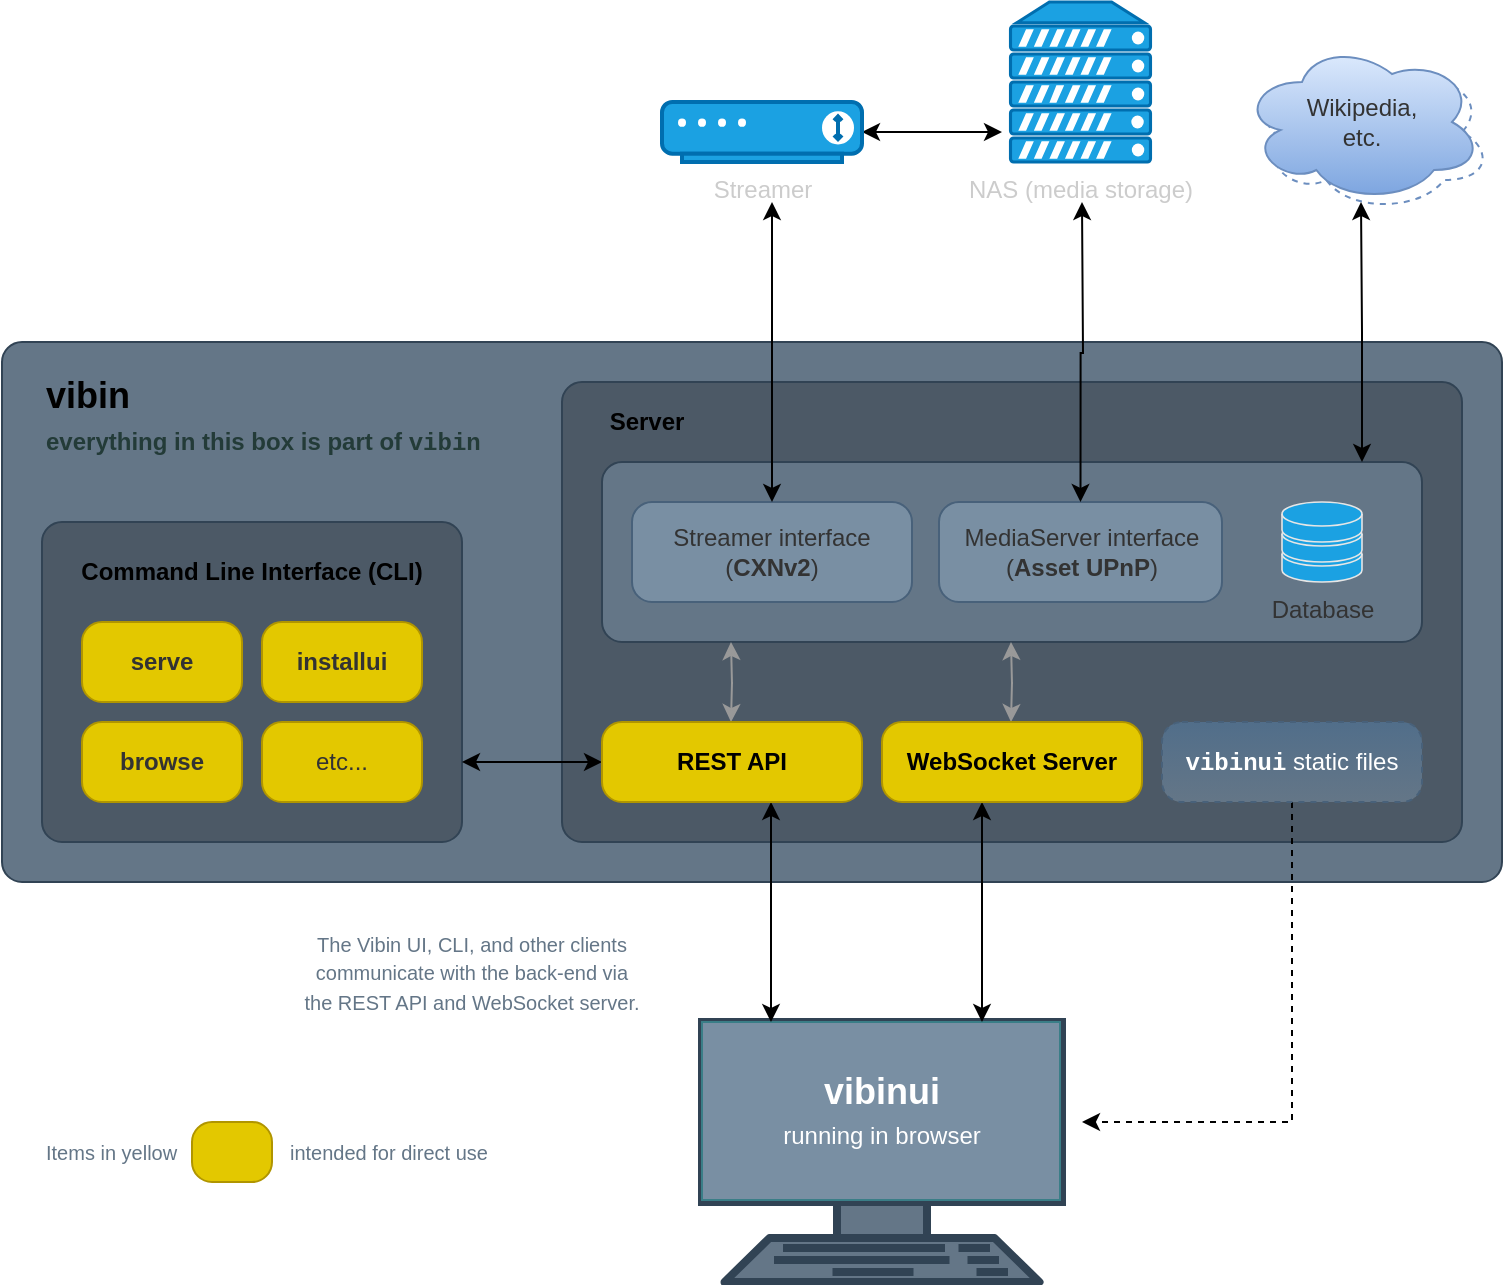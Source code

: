 <mxfile version="21.1.2" type="device">
  <diagram name="Page-1" id="BKR_YkzgPGulqMtl8ffd">
    <mxGraphModel dx="1457" dy="1115" grid="1" gridSize="10" guides="1" tooltips="1" connect="1" arrows="1" fold="1" page="1" pageScale="1" pageWidth="1654" pageHeight="1169" background="none" math="0" shadow="0">
      <root>
        <mxCell id="0" />
        <mxCell id="1" parent="0" />
        <mxCell id="9XXUQVDzO5R3AnnSQiPl-25" value="" style="verticalAlign=top;verticalLabelPosition=bottom;labelPosition=center;align=center;html=1;outlineConnect=0;fillColor=#647687;strokeColor=#314354;gradientDirection=north;strokeWidth=2;shape=mxgraph.networks.terminal;fontColor=#ffffff;" vertex="1" parent="1">
          <mxGeometry x="530" y="550" width="180" height="130" as="geometry" />
        </mxCell>
        <mxCell id="9XXUQVDzO5R3AnnSQiPl-61" value="" style="rounded=0;whiteSpace=wrap;html=1;fillColor=#798FA3;fontColor=#ffffff;strokeColor=#3A7E87;" vertex="1" parent="1">
          <mxGeometry x="530" y="550" width="179" height="89" as="geometry" />
        </mxCell>
        <mxCell id="9XXUQVDzO5R3AnnSQiPl-42" value="" style="ellipse;shape=cloud;whiteSpace=wrap;html=1;fillColor=none;strokeColor=#6c8ebf;gradientColor=#7ea6e0;dashed=1;" vertex="1" parent="1">
          <mxGeometry x="805" y="65" width="120" height="80" as="geometry" />
        </mxCell>
        <mxCell id="9XXUQVDzO5R3AnnSQiPl-19" value="" style="rounded=1;whiteSpace=wrap;html=1;absoluteArcSize=1;fillColor=#647687;strokeColor=#314354;fontColor=#ffffff;" vertex="1" parent="1">
          <mxGeometry x="180" y="210" width="750" height="270" as="geometry" />
        </mxCell>
        <mxCell id="nwWhtCFXYri13Cr_h7zf-1" value="" style="rounded=1;whiteSpace=wrap;html=1;absoluteArcSize=1;fillColor=#4C5966;fontColor=#ffffff;strokeColor=#314354;" parent="1" vertex="1">
          <mxGeometry x="460" y="230" width="450" height="230" as="geometry" />
        </mxCell>
        <mxCell id="9XXUQVDzO5R3AnnSQiPl-14" value="" style="rounded=1;whiteSpace=wrap;html=1;absoluteArcSize=1;fillColor=#647687;strokeColor=#314354;fontColor=#ffffff;" vertex="1" parent="1">
          <mxGeometry x="480" y="270" width="410" height="90" as="geometry" />
        </mxCell>
        <mxCell id="nwWhtCFXYri13Cr_h7zf-4" value="&lt;b&gt;Server&lt;/b&gt;" style="text;html=1;strokeColor=none;fillColor=none;align=center;verticalAlign=middle;whiteSpace=wrap;rounded=0;" parent="1" vertex="1">
          <mxGeometry x="475" y="240" width="55" height="20" as="geometry" />
        </mxCell>
        <mxCell id="nwWhtCFXYri13Cr_h7zf-10" value="&lt;font style=&quot;font-size: 18px;&quot;&gt;vibin&lt;/font&gt;" style="text;html=1;strokeColor=none;fillColor=none;align=left;verticalAlign=top;whiteSpace=wrap;rounded=0;fontStyle=1" parent="1" vertex="1">
          <mxGeometry x="200" y="220" width="210" height="30" as="geometry" />
        </mxCell>
        <mxCell id="nwWhtCFXYri13Cr_h7zf-21" value="&lt;font color=&quot;#cccccc&quot;&gt;NAS (media storage)&lt;/font&gt;" style="fontColor=#ffffff;verticalAlign=top;verticalLabelPosition=bottom;labelPosition=center;align=center;html=1;outlineConnect=0;fillColor=#1ba1e2;strokeColor=#006EAF;gradientDirection=north;strokeWidth=2;shape=mxgraph.networks.server;" parent="1" vertex="1">
          <mxGeometry x="684.25" y="40" width="70" height="80" as="geometry" />
        </mxCell>
        <mxCell id="nwWhtCFXYri13Cr_h7zf-26" style="edgeStyle=orthogonalEdgeStyle;rounded=0;orthogonalLoop=1;jettySize=auto;html=1;startArrow=classic;startFill=1;" parent="1" source="nwWhtCFXYri13Cr_h7zf-22" edge="1">
          <mxGeometry relative="1" as="geometry">
            <mxPoint x="680" y="105" as="targetPoint" />
          </mxGeometry>
        </mxCell>
        <mxCell id="nwWhtCFXYri13Cr_h7zf-22" value="&lt;font color=&quot;#cccccc&quot;&gt;Streamer&lt;/font&gt;" style="fontColor=#ffffff;verticalAlign=top;verticalLabelPosition=bottom;labelPosition=center;align=center;html=1;outlineConnect=0;fillColor=#1ba1e2;strokeColor=#006EAF;gradientDirection=north;strokeWidth=2;shape=mxgraph.networks.modem;" parent="1" vertex="1">
          <mxGeometry x="510" y="90" width="100" height="30" as="geometry" />
        </mxCell>
        <mxCell id="nwWhtCFXYri13Cr_h7zf-34" value="&lt;font style=&quot;font-size: 10px;&quot;&gt;The Vibin UI, CLI, and other clients communicate with the back-end via the REST API and WebSocket server.&lt;/font&gt;" style="text;html=1;strokeColor=none;fillColor=none;align=center;verticalAlign=middle;whiteSpace=wrap;rounded=0;fontColor=#647687;" parent="1" vertex="1">
          <mxGeometry x="330" y="500" width="170" height="50" as="geometry" />
        </mxCell>
        <mxCell id="9XXUQVDzO5R3AnnSQiPl-1" value="" style="rounded=1;whiteSpace=wrap;html=1;absoluteArcSize=1;fillColor=#4C5966;fontColor=#ffffff;strokeColor=#314354;" vertex="1" parent="1">
          <mxGeometry x="200" y="300" width="210" height="160" as="geometry" />
        </mxCell>
        <mxCell id="9XXUQVDzO5R3AnnSQiPl-2" value="&lt;b&gt;Command Line Interface (CLI)&lt;/b&gt;" style="text;html=1;strokeColor=none;fillColor=none;align=center;verticalAlign=middle;whiteSpace=wrap;rounded=0;" vertex="1" parent="1">
          <mxGeometry x="205" y="310" width="200" height="30" as="geometry" />
        </mxCell>
        <mxCell id="9XXUQVDzO5R3AnnSQiPl-3" value="&lt;font color=&quot;#333333&quot;&gt;&lt;b&gt;serve&lt;/b&gt;&lt;/font&gt;" style="rounded=1;whiteSpace=wrap;html=1;absoluteArcSize=1;fillColor=#e3c800;strokeColor=#B09500;fontColor=#000000;" vertex="1" parent="1">
          <mxGeometry x="220" y="350" width="80" height="40" as="geometry" />
        </mxCell>
        <mxCell id="9XXUQVDzO5R3AnnSQiPl-10" value="&lt;font color=&quot;#333333&quot;&gt;Streamer interface&lt;br&gt;(&lt;b&gt;CXNv2&lt;/b&gt;)&lt;/font&gt;" style="rounded=1;whiteSpace=wrap;html=1;absoluteArcSize=1;fillColor=#798FA3;strokeColor=#48617A;fontColor=#ffffff;" vertex="1" parent="1">
          <mxGeometry x="495" y="290" width="140" height="50" as="geometry" />
        </mxCell>
        <mxCell id="9XXUQVDzO5R3AnnSQiPl-11" value="&lt;font color=&quot;#333333&quot;&gt;MediaServer interface (&lt;b&gt;Asset UPnP&lt;/b&gt;)&lt;/font&gt;" style="rounded=1;whiteSpace=wrap;html=1;absoluteArcSize=1;fillColor=#798FA3;strokeColor=#48617A;fontColor=#000000;" vertex="1" parent="1">
          <mxGeometry x="648.5" y="290" width="141.5" height="50" as="geometry" />
        </mxCell>
        <mxCell id="nwWhtCFXYri13Cr_h7zf-40" style="edgeStyle=orthogonalEdgeStyle;rounded=0;orthogonalLoop=1;jettySize=auto;html=1;exitX=0.5;exitY=0;exitDx=0;exitDy=0;startArrow=classic;startFill=1;" parent="1" source="9XXUQVDzO5R3AnnSQiPl-10" edge="1">
          <mxGeometry relative="1" as="geometry">
            <mxPoint x="565" y="140" as="targetPoint" />
          </mxGeometry>
        </mxCell>
        <mxCell id="9XXUQVDzO5R3AnnSQiPl-21" value="&lt;font color=&quot;#333333&quot;&gt;Database&lt;/font&gt;" style="fontColor=#E6E6E6;verticalAlign=top;verticalLabelPosition=bottom;labelPosition=center;align=center;html=1;outlineConnect=0;fillColor=#1BA1E2;strokeColor=#E6E6E6;gradientColor=none;gradientDirection=north;strokeWidth=2;shape=mxgraph.networks.storage;" vertex="1" parent="1">
          <mxGeometry x="820" y="290" width="40" height="40" as="geometry" />
        </mxCell>
        <mxCell id="9XXUQVDzO5R3AnnSQiPl-29" style="edgeStyle=orthogonalEdgeStyle;rounded=0;orthogonalLoop=1;jettySize=auto;html=1;exitX=0.75;exitY=1;exitDx=0;exitDy=0;startArrow=classic;startFill=1;" edge="1" parent="1">
          <mxGeometry relative="1" as="geometry">
            <mxPoint x="670" y="440" as="sourcePoint" />
            <mxPoint x="670" y="550" as="targetPoint" />
          </mxGeometry>
        </mxCell>
        <mxCell id="9XXUQVDzO5R3AnnSQiPl-32" style="edgeStyle=orthogonalEdgeStyle;rounded=0;orthogonalLoop=1;jettySize=auto;html=1;exitX=0.5;exitY=0;exitDx=0;exitDy=0;startArrow=classic;startFill=1;strokeColor=#999999;" edge="1" parent="1">
          <mxGeometry relative="1" as="geometry">
            <mxPoint x="684.5" y="360" as="targetPoint" />
            <mxPoint x="684.5" y="400" as="sourcePoint" />
          </mxGeometry>
        </mxCell>
        <mxCell id="9XXUQVDzO5R3AnnSQiPl-39" style="edgeStyle=orthogonalEdgeStyle;rounded=0;orthogonalLoop=1;jettySize=auto;html=1;exitX=0.5;exitY=0;exitDx=0;exitDy=0;startArrow=classic;startFill=1;" edge="1" parent="1" source="9XXUQVDzO5R3AnnSQiPl-11">
          <mxGeometry relative="1" as="geometry">
            <mxPoint x="720" y="140" as="targetPoint" />
            <mxPoint x="720" y="260" as="sourcePoint" />
          </mxGeometry>
        </mxCell>
        <mxCell id="9XXUQVDzO5R3AnnSQiPl-41" value="&lt;font color=&quot;#333333&quot;&gt;Wikipedia,&lt;br&gt;etc.&lt;br&gt;&lt;/font&gt;" style="ellipse;shape=cloud;whiteSpace=wrap;html=1;fillColor=#dae8fc;strokeColor=#6c8ebf;gradientColor=#7ea6e0;" vertex="1" parent="1">
          <mxGeometry x="800" y="60" width="120" height="80" as="geometry" />
        </mxCell>
        <mxCell id="9XXUQVDzO5R3AnnSQiPl-45" style="edgeStyle=orthogonalEdgeStyle;rounded=0;orthogonalLoop=1;jettySize=auto;html=1;startArrow=classic;startFill=1;" edge="1" parent="1">
          <mxGeometry relative="1" as="geometry">
            <mxPoint x="859.5" y="140" as="targetPoint" />
            <mxPoint x="860" y="270" as="sourcePoint" />
            <Array as="points">
              <mxPoint x="860" y="205" />
            </Array>
          </mxGeometry>
        </mxCell>
        <mxCell id="9XXUQVDzO5R3AnnSQiPl-49" style="edgeStyle=orthogonalEdgeStyle;rounded=0;orthogonalLoop=1;jettySize=auto;html=1;exitX=0.5;exitY=1;exitDx=0;exitDy=0;dashed=1;" edge="1" parent="1" source="9XXUQVDzO5R3AnnSQiPl-46">
          <mxGeometry relative="1" as="geometry">
            <mxPoint x="720" y="600" as="targetPoint" />
            <Array as="points">
              <mxPoint x="825" y="600" />
              <mxPoint x="720" y="600" />
            </Array>
          </mxGeometry>
        </mxCell>
        <mxCell id="9XXUQVDzO5R3AnnSQiPl-46" value="&lt;font color=&quot;#ffffff&quot;&gt;&lt;b style=&quot;&quot;&gt;&lt;font face=&quot;Courier New&quot;&gt;vibinui&lt;/font&gt;&lt;/b&gt; static files&lt;/font&gt;" style="rounded=1;whiteSpace=wrap;html=1;absoluteArcSize=1;fillColor=#647687;strokeColor=#48617A;gradientColor=#516E8A;dashed=1;gradientDirection=north;" vertex="1" parent="1">
          <mxGeometry x="760" y="400" width="130" height="40" as="geometry" />
        </mxCell>
        <mxCell id="9XXUQVDzO5R3AnnSQiPl-47" style="edgeStyle=orthogonalEdgeStyle;rounded=0;orthogonalLoop=1;jettySize=auto;html=1;exitX=0.75;exitY=1;exitDx=0;exitDy=0;startArrow=classic;startFill=1;" edge="1" parent="1">
          <mxGeometry relative="1" as="geometry">
            <mxPoint x="564.5" y="440" as="sourcePoint" />
            <mxPoint x="564.5" y="550" as="targetPoint" />
          </mxGeometry>
        </mxCell>
        <mxCell id="9XXUQVDzO5R3AnnSQiPl-50" style="edgeStyle=orthogonalEdgeStyle;rounded=0;orthogonalLoop=1;jettySize=auto;html=1;exitX=0.5;exitY=0;exitDx=0;exitDy=0;startArrow=classic;startFill=1;strokeColor=#999999;" edge="1" parent="1">
          <mxGeometry relative="1" as="geometry">
            <mxPoint x="544.5" y="360" as="targetPoint" />
            <mxPoint x="544.5" y="400" as="sourcePoint" />
          </mxGeometry>
        </mxCell>
        <mxCell id="9XXUQVDzO5R3AnnSQiPl-51" value="&lt;font color=&quot;#233b38&quot;&gt;everything in this box is part of &lt;font face=&quot;Courier New&quot;&gt;vibin&lt;/font&gt;&lt;/font&gt;" style="text;html=1;strokeColor=none;fillColor=none;align=left;verticalAlign=top;whiteSpace=wrap;rounded=0;fontStyle=1" vertex="1" parent="1">
          <mxGeometry x="200" y="246" width="220" height="30" as="geometry" />
        </mxCell>
        <mxCell id="9XXUQVDzO5R3AnnSQiPl-53" value="&lt;b&gt;WebSocket Server&lt;/b&gt;" style="rounded=1;whiteSpace=wrap;html=1;absoluteArcSize=1;fillColor=#e3c800;strokeColor=#B09500;fontColor=#000000;" vertex="1" parent="1">
          <mxGeometry x="620" y="400" width="130" height="40" as="geometry" />
        </mxCell>
        <mxCell id="9XXUQVDzO5R3AnnSQiPl-54" value="" style="edgeStyle=orthogonalEdgeStyle;rounded=0;orthogonalLoop=1;jettySize=auto;html=1;exitX=1;exitY=0.75;exitDx=0;exitDy=0;entryX=0;entryY=0.5;entryDx=0;entryDy=0;startArrow=classic;startFill=1;" edge="1" parent="1" source="9XXUQVDzO5R3AnnSQiPl-1" target="9XXUQVDzO5R3AnnSQiPl-52">
          <mxGeometry relative="1" as="geometry">
            <mxPoint x="410" y="420" as="sourcePoint" />
            <mxPoint x="1180" y="420" as="targetPoint" />
          </mxGeometry>
        </mxCell>
        <mxCell id="9XXUQVDzO5R3AnnSQiPl-52" value="&lt;b&gt;REST API&lt;/b&gt;" style="rounded=1;whiteSpace=wrap;html=1;absoluteArcSize=1;fillColor=#e3c800;strokeColor=#B09500;fontColor=#000000;" vertex="1" parent="1">
          <mxGeometry x="480" y="400" width="130" height="40" as="geometry" />
        </mxCell>
        <mxCell id="9XXUQVDzO5R3AnnSQiPl-58" value="&lt;font color=&quot;#333333&quot;&gt;&lt;b&gt;installui&lt;/b&gt;&lt;/font&gt;" style="rounded=1;whiteSpace=wrap;html=1;absoluteArcSize=1;fillColor=#e3c800;strokeColor=#B09500;fontColor=#000000;" vertex="1" parent="1">
          <mxGeometry x="310" y="350" width="80" height="40" as="geometry" />
        </mxCell>
        <mxCell id="9XXUQVDzO5R3AnnSQiPl-59" value="&lt;font color=&quot;#333333&quot;&gt;&lt;b&gt;browse&lt;/b&gt;&lt;/font&gt;" style="rounded=1;whiteSpace=wrap;html=1;absoluteArcSize=1;fillColor=#e3c800;strokeColor=#B09500;fontColor=#000000;" vertex="1" parent="1">
          <mxGeometry x="220" y="400" width="80" height="40" as="geometry" />
        </mxCell>
        <mxCell id="9XXUQVDzO5R3AnnSQiPl-60" value="&lt;font color=&quot;#333333&quot;&gt;etc...&lt;/font&gt;" style="rounded=1;whiteSpace=wrap;html=1;absoluteArcSize=1;fillColor=#e3c800;strokeColor=#B09500;fontColor=#000000;" vertex="1" parent="1">
          <mxGeometry x="310" y="400" width="80" height="40" as="geometry" />
        </mxCell>
        <mxCell id="9XXUQVDzO5R3AnnSQiPl-26" value="&lt;font color=&quot;#ffffff&quot; style=&quot;&quot;&gt;&lt;span style=&quot;font-size: 18px;&quot;&gt;vibinui&lt;/span&gt;&lt;br&gt;&lt;font style=&quot;font-weight: normal; font-size: 12px;&quot;&gt;running in browser&lt;/font&gt;&lt;br&gt;&lt;/font&gt;" style="text;html=1;strokeColor=none;fillColor=none;align=center;verticalAlign=middle;whiteSpace=wrap;rounded=0;fontStyle=1;fontColor=#2A3138;fontSize=17;" vertex="1" parent="1">
          <mxGeometry x="539.5" y="550" width="160" height="90.5" as="geometry" />
        </mxCell>
        <mxCell id="9XXUQVDzO5R3AnnSQiPl-63" value="&lt;font style=&quot;font-size: 10px;&quot;&gt;Items in yellow&lt;/font&gt;" style="text;html=1;strokeColor=none;fillColor=none;align=left;verticalAlign=middle;whiteSpace=wrap;rounded=0;fontColor=#647687;" vertex="1" parent="1">
          <mxGeometry x="200" y="605" width="75" height="20" as="geometry" />
        </mxCell>
        <mxCell id="9XXUQVDzO5R3AnnSQiPl-64" value="&lt;font style=&quot;font-size: 10px;&quot;&gt;intended for direct use&lt;/font&gt;" style="text;html=1;strokeColor=none;fillColor=none;align=left;verticalAlign=middle;whiteSpace=wrap;rounded=0;fontColor=#647687;" vertex="1" parent="1">
          <mxGeometry x="322" y="605" width="110" height="20" as="geometry" />
        </mxCell>
        <mxCell id="9XXUQVDzO5R3AnnSQiPl-65" value="" style="rounded=1;whiteSpace=wrap;html=1;absoluteArcSize=1;fillColor=#e3c800;strokeColor=#B09500;fontColor=#000000;" vertex="1" parent="1">
          <mxGeometry x="275" y="600" width="40" height="30" as="geometry" />
        </mxCell>
      </root>
    </mxGraphModel>
  </diagram>
</mxfile>
